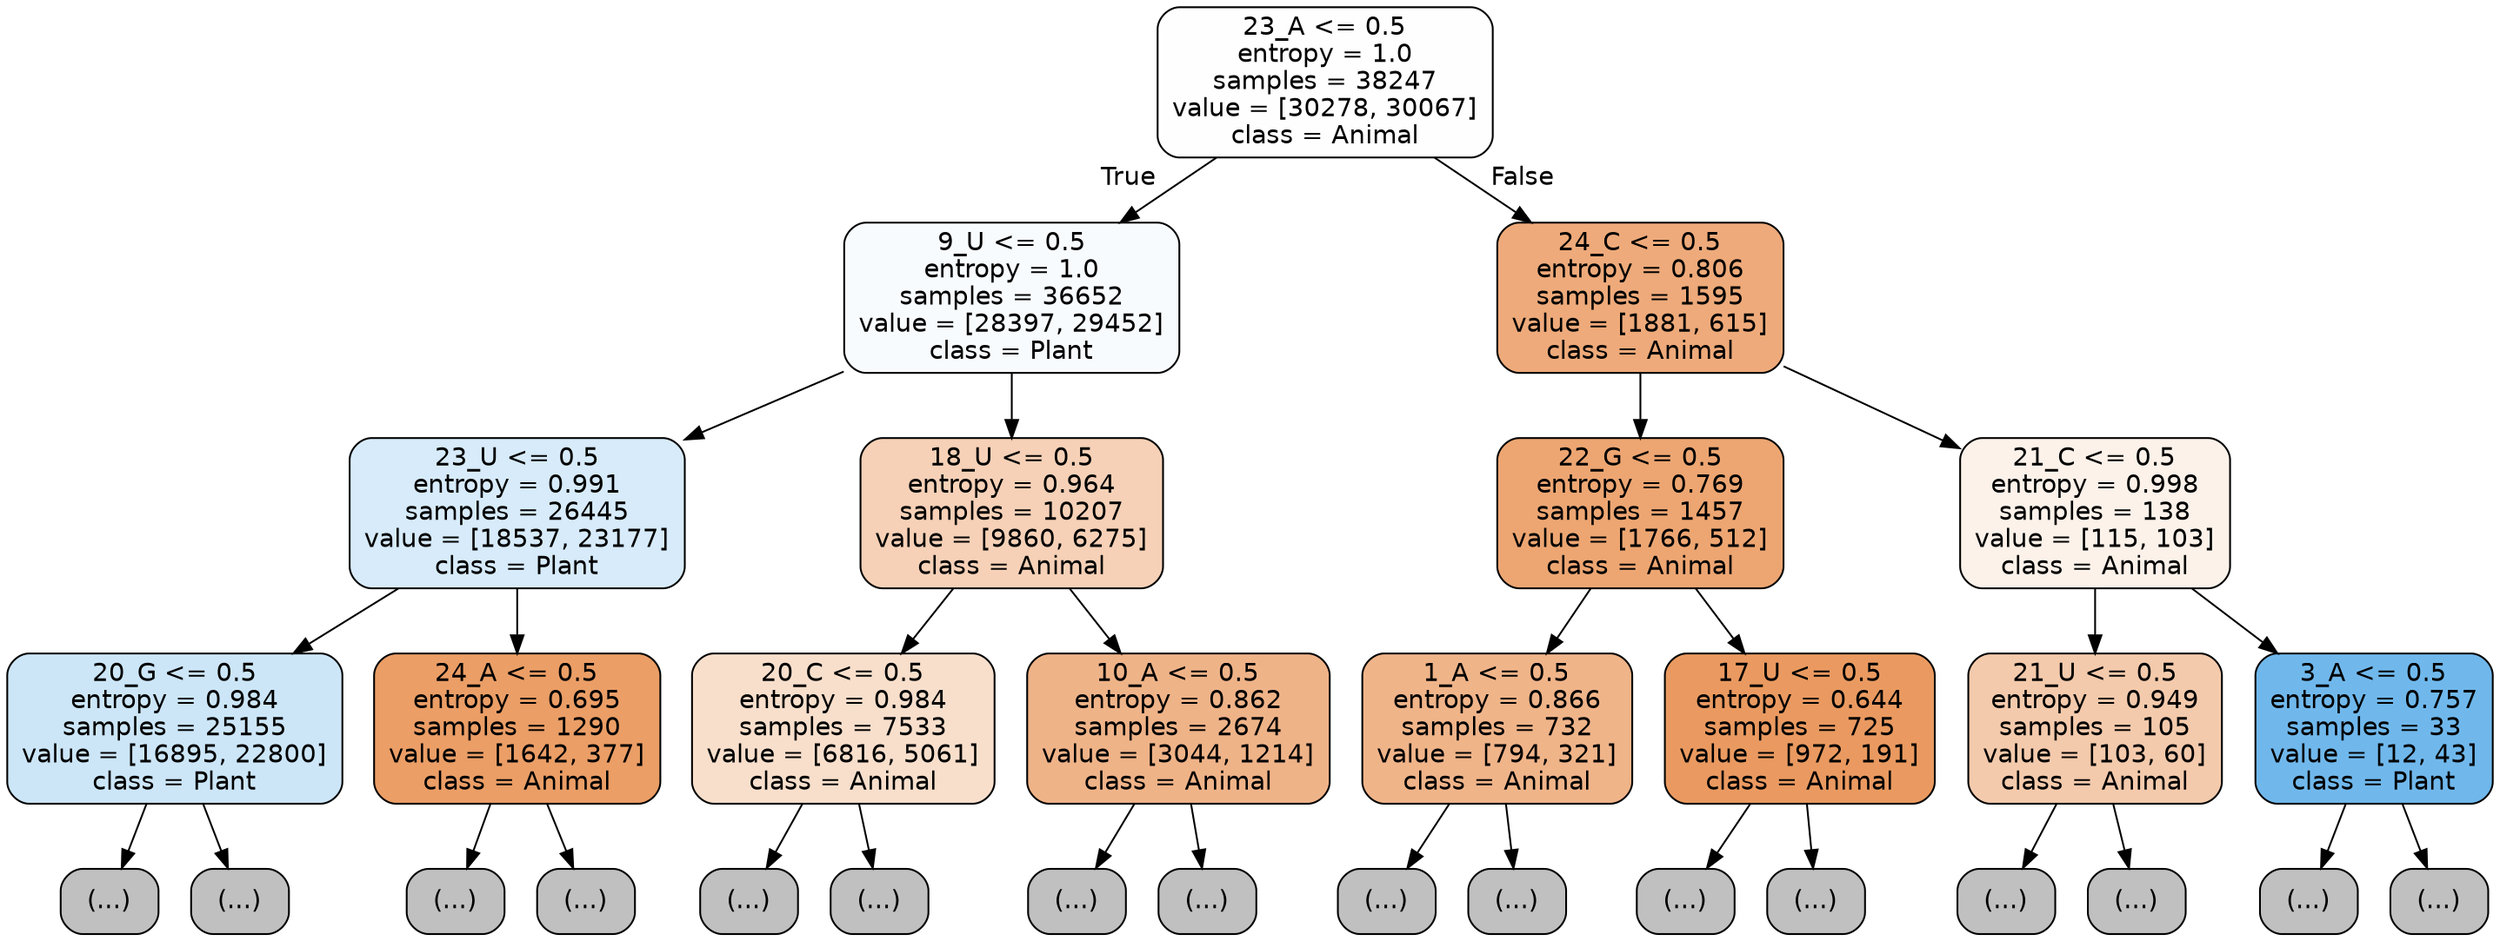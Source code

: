digraph Tree {
node [shape=box, style="filled, rounded", color="black", fontname="helvetica"] ;
edge [fontname="helvetica"] ;
0 [label="23_A <= 0.5\nentropy = 1.0\nsamples = 38247\nvalue = [30278, 30067]\nclass = Animal", fillcolor="#fffefe"] ;
1 [label="9_U <= 0.5\nentropy = 1.0\nsamples = 36652\nvalue = [28397, 29452]\nclass = Plant", fillcolor="#f8fbfe"] ;
0 -> 1 [labeldistance=2.5, labelangle=45, headlabel="True"] ;
2 [label="23_U <= 0.5\nentropy = 0.991\nsamples = 26445\nvalue = [18537, 23177]\nclass = Plant", fillcolor="#d7ebfa"] ;
1 -> 2 ;
3 [label="20_G <= 0.5\nentropy = 0.984\nsamples = 25155\nvalue = [16895, 22800]\nclass = Plant", fillcolor="#cce6f8"] ;
2 -> 3 ;
4 [label="(...)", fillcolor="#C0C0C0"] ;
3 -> 4 ;
8171 [label="(...)", fillcolor="#C0C0C0"] ;
3 -> 8171 ;
10956 [label="24_A <= 0.5\nentropy = 0.695\nsamples = 1290\nvalue = [1642, 377]\nclass = Animal", fillcolor="#eb9e66"] ;
2 -> 10956 ;
10957 [label="(...)", fillcolor="#C0C0C0"] ;
10956 -> 10957 ;
11442 [label="(...)", fillcolor="#C0C0C0"] ;
10956 -> 11442 ;
11491 [label="18_U <= 0.5\nentropy = 0.964\nsamples = 10207\nvalue = [9860, 6275]\nclass = Animal", fillcolor="#f6d1b7"] ;
1 -> 11491 ;
11492 [label="20_C <= 0.5\nentropy = 0.984\nsamples = 7533\nvalue = [6816, 5061]\nclass = Animal", fillcolor="#f8dfcc"] ;
11491 -> 11492 ;
11493 [label="(...)", fillcolor="#C0C0C0"] ;
11492 -> 11493 ;
14090 [label="(...)", fillcolor="#C0C0C0"] ;
11492 -> 14090 ;
14887 [label="10_A <= 0.5\nentropy = 0.862\nsamples = 2674\nvalue = [3044, 1214]\nclass = Animal", fillcolor="#efb388"] ;
11491 -> 14887 ;
14888 [label="(...)", fillcolor="#C0C0C0"] ;
14887 -> 14888 ;
15995 [label="(...)", fillcolor="#C0C0C0"] ;
14887 -> 15995 ;
16222 [label="24_C <= 0.5\nentropy = 0.806\nsamples = 1595\nvalue = [1881, 615]\nclass = Animal", fillcolor="#eeaa7a"] ;
0 -> 16222 [labeldistance=2.5, labelangle=-45, headlabel="False"] ;
16223 [label="22_G <= 0.5\nentropy = 0.769\nsamples = 1457\nvalue = [1766, 512]\nclass = Animal", fillcolor="#eda672"] ;
16222 -> 16223 ;
16224 [label="1_A <= 0.5\nentropy = 0.866\nsamples = 732\nvalue = [794, 321]\nclass = Animal", fillcolor="#f0b489"] ;
16223 -> 16224 ;
16225 [label="(...)", fillcolor="#C0C0C0"] ;
16224 -> 16225 ;
16500 [label="(...)", fillcolor="#C0C0C0"] ;
16224 -> 16500 ;
16603 [label="17_U <= 0.5\nentropy = 0.644\nsamples = 725\nvalue = [972, 191]\nclass = Animal", fillcolor="#ea9a60"] ;
16223 -> 16603 ;
16604 [label="(...)", fillcolor="#C0C0C0"] ;
16603 -> 16604 ;
16779 [label="(...)", fillcolor="#C0C0C0"] ;
16603 -> 16779 ;
16830 [label="21_C <= 0.5\nentropy = 0.998\nsamples = 138\nvalue = [115, 103]\nclass = Animal", fillcolor="#fcf2ea"] ;
16222 -> 16830 ;
16831 [label="21_U <= 0.5\nentropy = 0.949\nsamples = 105\nvalue = [103, 60]\nclass = Animal", fillcolor="#f4caac"] ;
16830 -> 16831 ;
16832 [label="(...)", fillcolor="#C0C0C0"] ;
16831 -> 16832 ;
16875 [label="(...)", fillcolor="#C0C0C0"] ;
16831 -> 16875 ;
16896 [label="3_A <= 0.5\nentropy = 0.757\nsamples = 33\nvalue = [12, 43]\nclass = Plant", fillcolor="#70b8ec"] ;
16830 -> 16896 ;
16897 [label="(...)", fillcolor="#C0C0C0"] ;
16896 -> 16897 ;
16912 [label="(...)", fillcolor="#C0C0C0"] ;
16896 -> 16912 ;
}